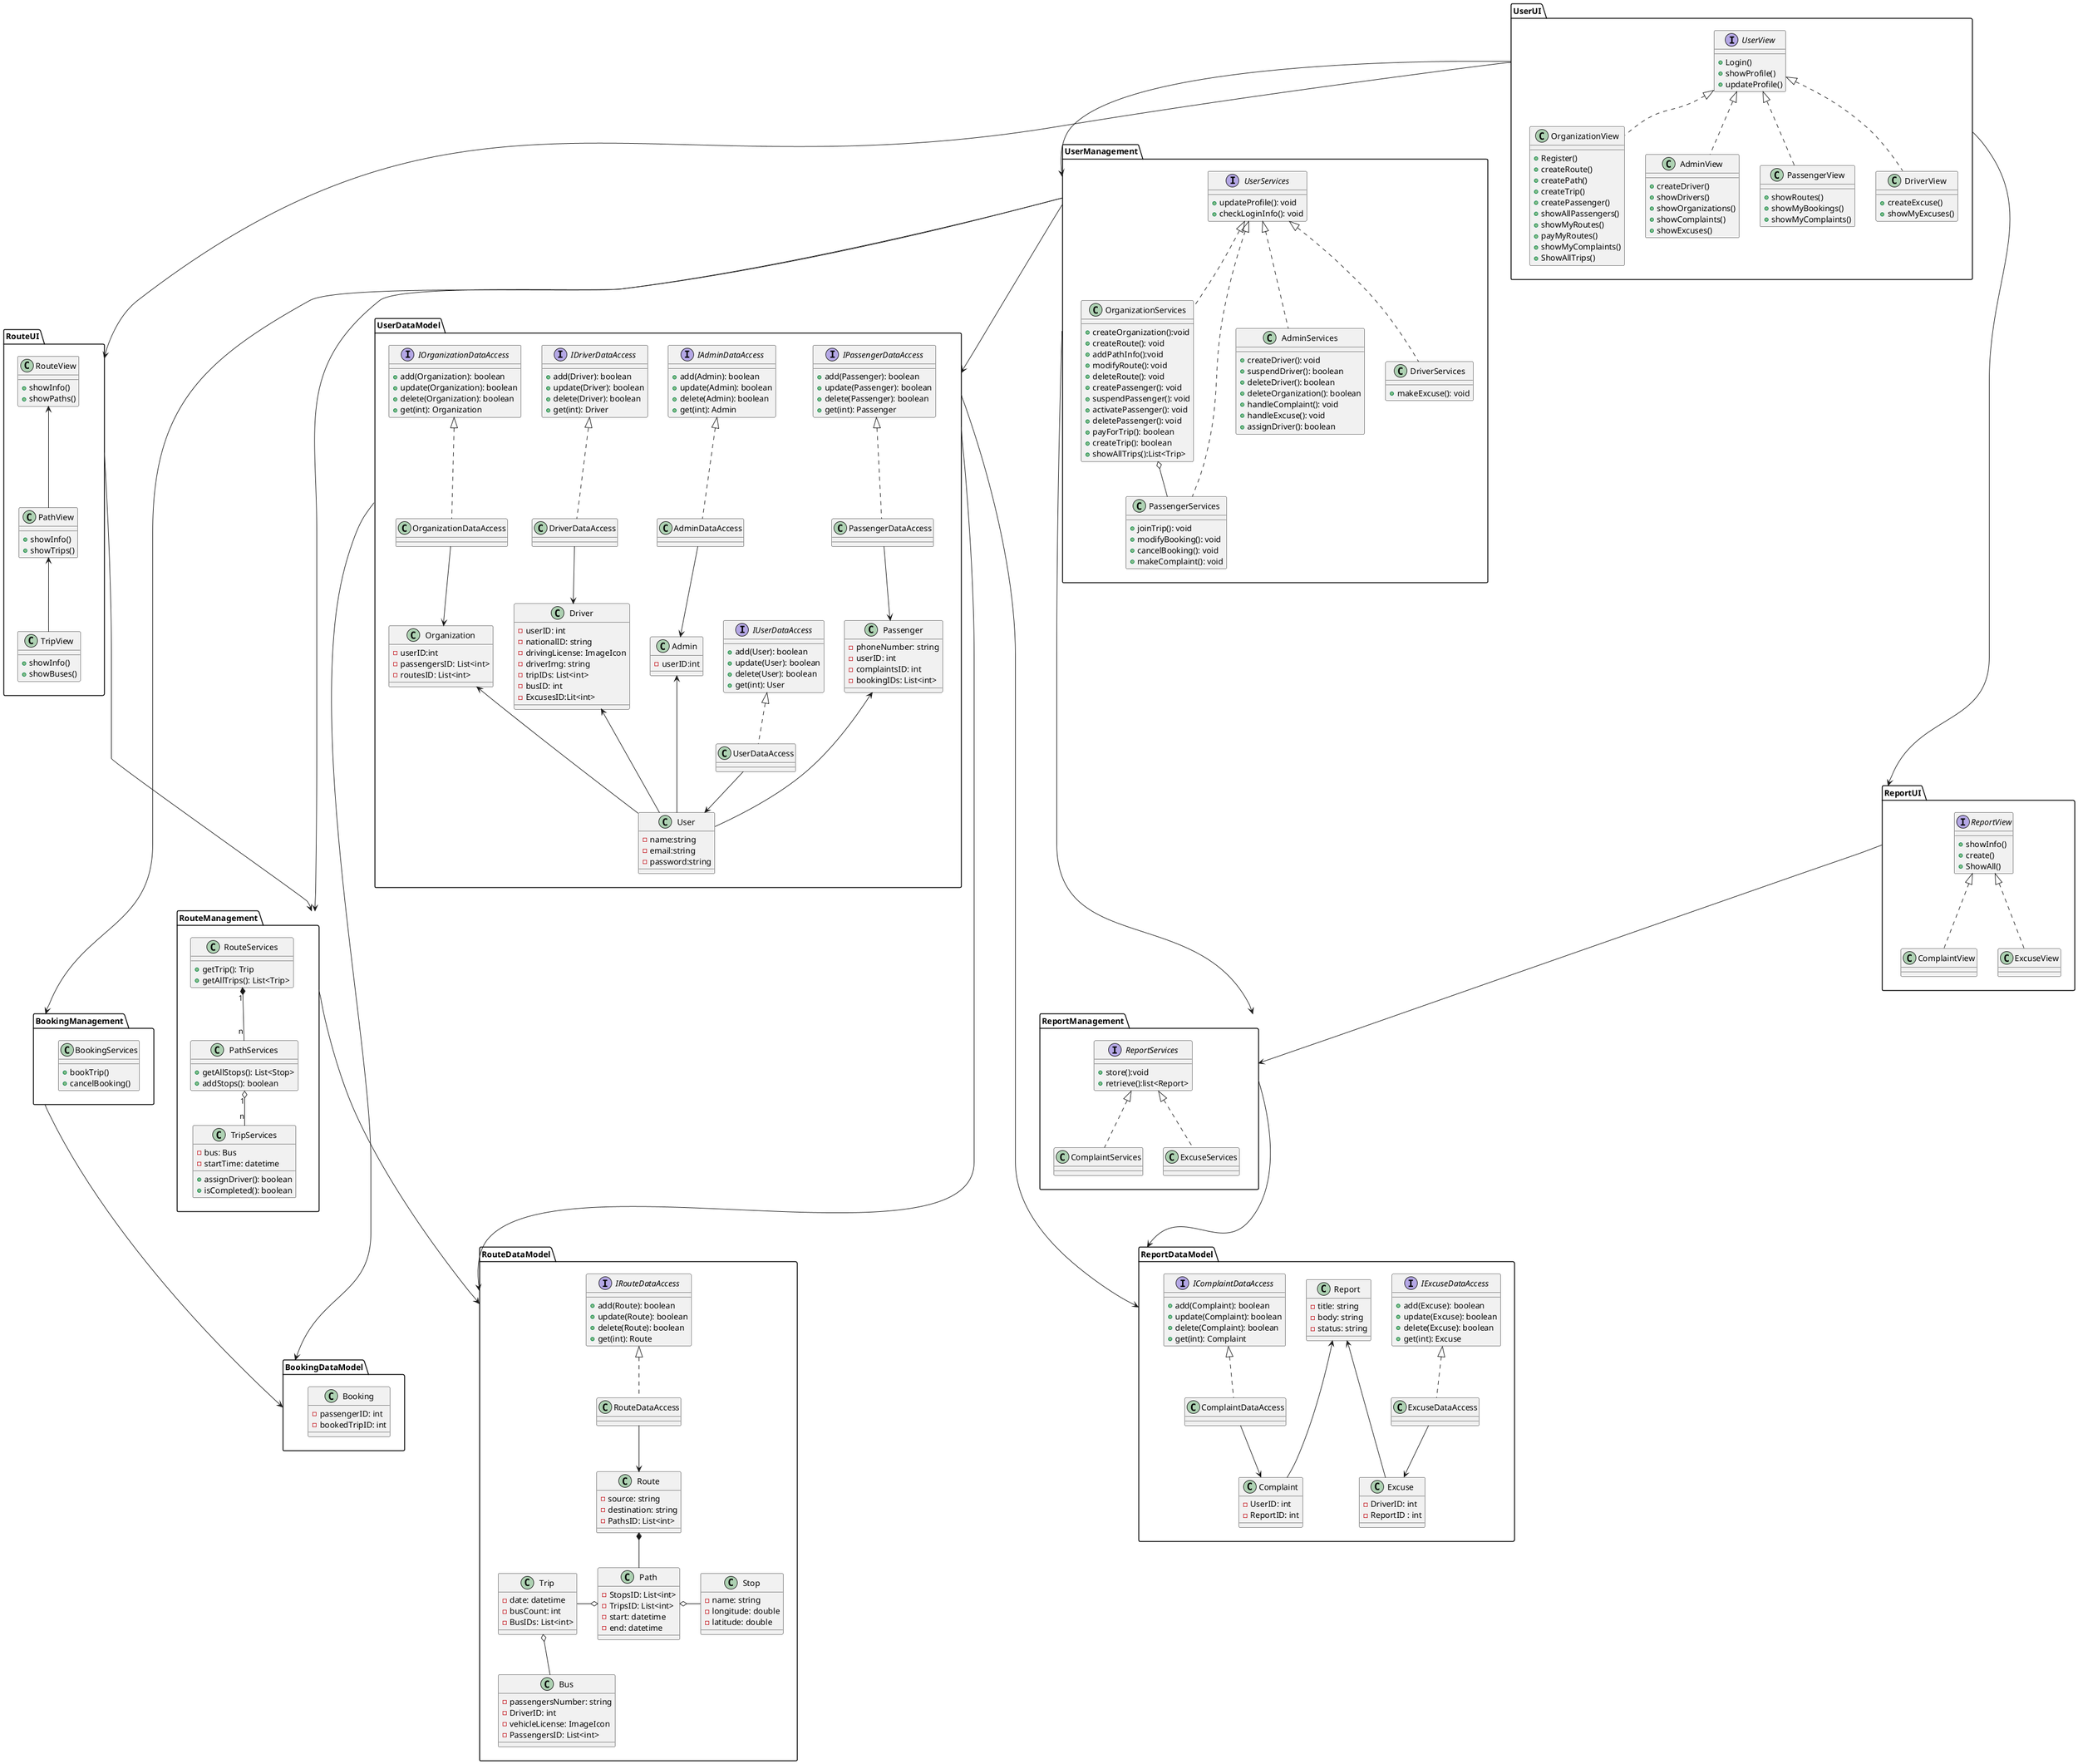 @startuml class-diagram


package UserUI {
    interface UserView {
        +Login()
        +showProfile()
        +updateProfile()
    }

    class OrganizationView {
        +Register()
        +createRoute()
        +createPath()
        +createTrip()
        +createPassenger()
        +showAllPassengers()
        ' include suspend, activate and delete
        +showMyRoutes()
        +payMyRoutes()
        +showMyComplaints()
        +ShowAllTrips()
    }

    class AdminView {
        +createDriver()
        +showDrivers()
        ' include suspend, activate and delete
        +showOrganizations()
        ' include suspend, activate and delete
        +showComplaints()
        ' includes handle them
        +showExcuses()
        ' includes handle them
    }

    class PassengerView {
        +showRoutes()
        ' includes show paths, trips and book them
        +showMyBookings()
        +showMyComplaints()
        ' includes making new ones
    }

    class DriverView {
        +createExcuse()
        +showMyExcuses()
    }
}

package RouteUI {
    class TripView {
        +showInfo()
        +showBuses()
    }

    class PathView {
        +showInfo()
        +showTrips()
    }

    class RouteView {
        +showInfo()
        +showPaths()
    }
}

package ReportUI {
    interface ReportView {
        +showInfo()
        +create()
        +ShowAll()
        ' represents the form filled to create a report
    }

    class ComplaintView {
        
    }

    class ExcuseView {
    }
}

package ReportManagement {
    interface ReportServices {
        +store():void
        +retrieve():list<Report>
    }

    class ComplaintServices {
       
    }

    class ExcuseServices {
    }
}

package UserManagement {
    interface UserServices {
        +updateProfile(): void
        +checkLoginInfo(): void
    }

    class AdminServices {
        +createDriver(): void
        +suspendDriver(): boolean
        +deleteDriver(): boolean
        +deleteOrganization(): boolean
        +handleComplaint(): void
        +handleExcuse(): void
        +assignDriver(): boolean
    }

    class DriverServices {
        +makeExcuse(): void
    }

    class PassengerServices {
        +joinTrip(): void
        'change his seat or change the bus'
        +modifyBooking(): void
        +cancelBooking(): void
        +makeComplaint(): void
    }

    class OrganizationServices {
        +createOrganization():void
        +createRoute(): void
        +addPathInfo():void
        +modifyRoute(): void
        +deleteRoute(): void
        +createPassenger(): void
        +suspendPassenger(): void
        +activatePassenger(): void
        +deletePassenger(): void
        'we are decide that the pay for trip not route !!!!!'
        +payForTrip(): boolean
        +createTrip(): boolean
        +showAllTrips():List<Trip>
    }
}

package RouteManagement {
    /'Each route contains multiple paths
    Each route contains source and destination only
    Each path contains multiple stops
    Each path contains multiple trips
    Each trip has one start time'/
    class RouteServices {
        +getTrip(): Trip
        +getAllTrips(): List<Trip>
    }

    class TripServices {
        -bus: Bus
        -startTime: datetime
        +assignDriver(): boolean
        +isCompleted(): boolean
    }

    class PathServices {
        +getAllStops(): List<Stop>
        +addStops(): boolean
    }
}

package BookingManagement {
    class BookingServices {
        +bookTrip()
        +cancelBooking()
    }
}

package UserDataModel {
    class User {
        -name:string
        -email:string
        -password:string
    }

    class Admin {
        -userID:int
    }

    class Passenger {
        -phoneNumber: string
        -userID: int
        -complaintsID: int
        -bookingIDs: List<int>
        ' booked by the passenger
    }

    class Organization {
        -userID:int
        -passengersID: List<int>
        -routesID: List<int>
    }

    class Driver {
        -userID: int
        -nationalID: string
        -drivingLicense: ImageIcon
        -driverImg: string
        -tripIDs: List<int>
        -busID: int
        -ExcusesID:Lit<int>
    }

    interface IUserDataAccess {
        +add(User): boolean
        +update(User): boolean
        +delete(User): boolean
        +get(int): User
    }

    interface IAdminDataAccess {
        +add(Admin): boolean
        +update(Admin): boolean
        +delete(Admin): boolean
        +get(int): Admin
    }

    interface IDriverDataAccess {
        +add(Driver): boolean
        +update(Driver): boolean
        +delete(Driver): boolean
        +get(int): Driver
    }

    interface IOrganizationDataAccess {
        +add(Organization): boolean
        +update(Organization): boolean
        +delete(Organization): boolean
        +get(int): Organization
    }

    interface IPassengerDataAccess {
        +add(Passenger): boolean
        +update(Passenger): boolean
        +delete(Passenger): boolean
        +get(int): Passenger
    }

    class UserDataAccess {
    }

    class AdminDataAccess {
    }

    class DriverDataAccess {
    }

    class OrganizationDataAccess {
    }

    class PassengerDataAccess {
    }
}

package ReportDataModel {
    class Report{
        -title: string
        -body: string
        -status: string
    }
    class Excuse {
        -DriverID: int
        -ReportID : int
    }

    class Complaint {
        -UserID: int
        -ReportID: int 
    }
    interface IExcuseDataAccess {
        +add(Excuse): boolean
        +update(Excuse): boolean
        +delete(Excuse): boolean
        +get(int): Excuse
    }

    interface IComplaintDataAccess {
        +add(Complaint): boolean
        +update(Complaint): boolean
        +delete(Complaint): boolean
        +get(int): Complaint
    }

    class ExcuseDataAccess {
    }

    class ComplaintDataAccess {
    }
}

package RouteDataModel {
    class Path {
        -StopsID: List<int>
        -TripsID: List<int>
        -start: datetime
        -end: datetime
    }

    class Route {
        -source: string
        -destination: string
        -PathsID: List<int>
    }

    class Stop {
        -name: string
        -longitude: double
        -latitude: double
    }

    class Trip {
        -date: datetime
        -busCount: int
        -BusIDs: List<int>
    }

    interface IRouteDataAccess {
        +add(Route): boolean
        +update(Route): boolean
        +delete(Route): boolean
        +get(int): Route
    }

    class RouteDataAccess {
    }

    class Bus {
        -passengersNumber: string
        -DriverID: int
        -vehicleLicense: ImageIcon
        -PassengersID: List<int>
    }
}

package BookingDataModel {
    class Booking {
        -passengerID: int
        -bookedTripID: int
    }
}

UserServices <|.. DriverServices
UserServices <|.. OrganizationServices
UserServices <|.. PassengerServices
UserServices <|.. AdminServices

ReportServices <|.. ExcuseServices
ReportServices <|.. ComplaintServices

OrganizationServices o-- PassengerServices

RouteServices "1" *-- "n" PathServices
PathServices "1" o-- "n" TripServices

IUserDataAccess <|.. UserDataAccess
UserDataAccess --> User

IAdminDataAccess <|.. AdminDataAccess
AdminDataAccess --> Admin

IComplaintDataAccess <|.. ComplaintDataAccess
ComplaintDataAccess --> Complaint

IDriverDataAccess <|.. DriverDataAccess
DriverDataAccess --> Driver

IPassengerDataAccess <|.. PassengerDataAccess
PassengerDataAccess --> Passenger

IOrganizationDataAccess <|.. OrganizationDataAccess
OrganizationDataAccess --> Organization

IExcuseDataAccess <|.. ExcuseDataAccess
ExcuseDataAccess --> Excuse

IRouteDataAccess <|.. RouteDataAccess
RouteDataAccess --> Route

Trip -o Path
Path o- Stop
Route *-- Path
Trip o-- Bus

UserView <|.. OrganizationView
UserView <|.. AdminView
UserView <|.. PassengerView
UserView <|.. DriverView

RouteView <-- PathView
PathView <-- TripView

ReportView <|.. ExcuseView
ReportView <|.. ComplaintView

UserUI --> UserManagement
RouteUI --> RouteManagement
ReportUI --> ReportManagement

UserManagement --> UserDataModel
ReportManagement --> ReportDataModel
RouteManagement --> RouteDataModel
BookingManagement --> BookingDataModel

UserUI ---> RouteUI
UserUI -------> ReportUI

UserManagement -------> RouteManagement
UserManagement --------> ReportManagement
UserManagement --------> BookingManagement

UserDataModel ----------> RouteDataModel
UserDataModel ----------> ReportDataModel
UserDataModel -----------> BookingDataModel

Report  <--- Excuse
Report  <--- Complaint
Admin <--- User
Driver <--- User
Passenger <--- User
Organization <--- User
@enduml